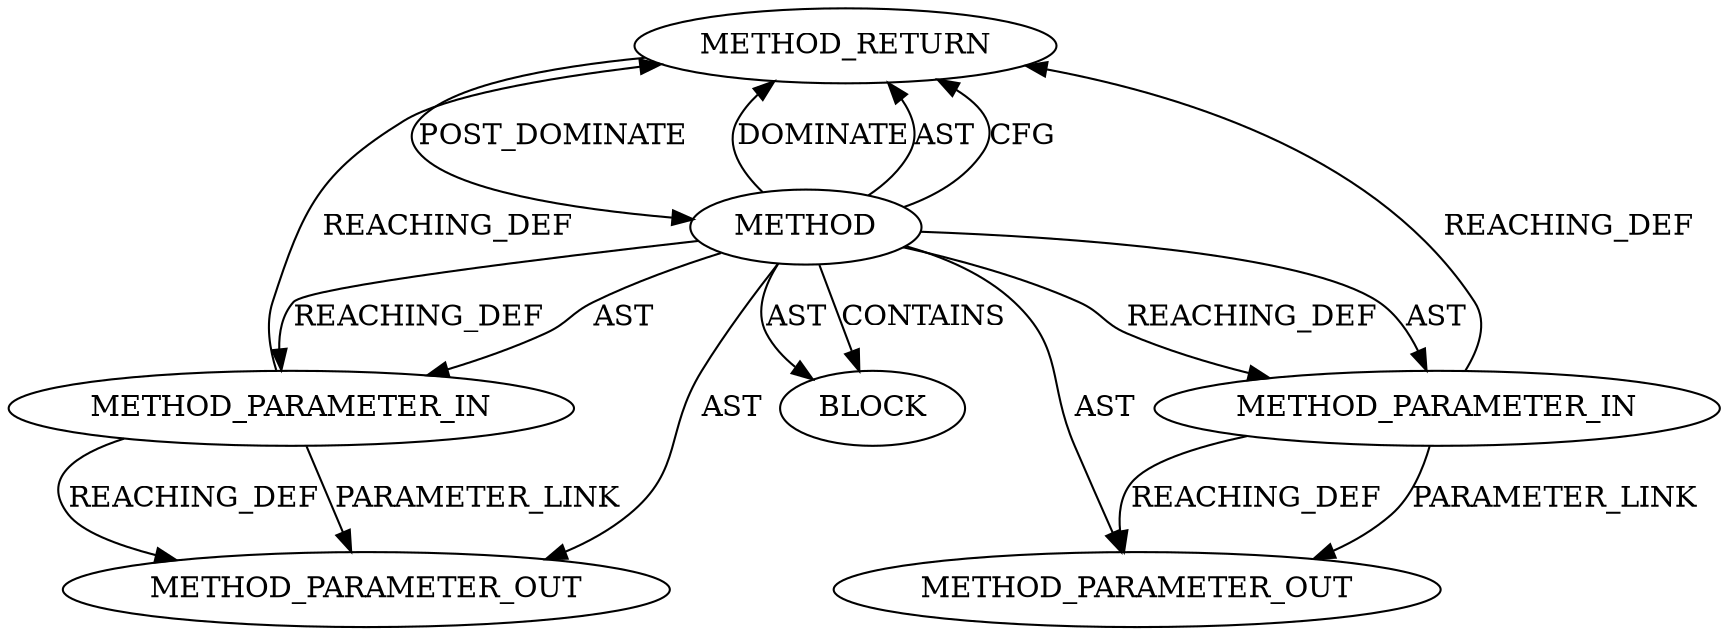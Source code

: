digraph {
  25248 [label=METHOD_RETURN ORDER=2 CODE="RET" TYPE_FULL_NAME="ANY" EVALUATION_STRATEGY="BY_VALUE"]
  25247 [label=BLOCK ORDER=1 ARGUMENT_INDEX=1 CODE="<empty>" TYPE_FULL_NAME="ANY"]
  25244 [label=METHOD AST_PARENT_TYPE="NAMESPACE_BLOCK" AST_PARENT_FULL_NAME="<global>" ORDER=0 CODE="<empty>" FULL_NAME="<operator>.indirectIndexAccess" IS_EXTERNAL=true FILENAME="<empty>" SIGNATURE="" NAME="<operator>.indirectIndexAccess"]
  27102 [label=METHOD_PARAMETER_OUT ORDER=2 CODE="p2" IS_VARIADIC=false TYPE_FULL_NAME="ANY" EVALUATION_STRATEGY="BY_VALUE" INDEX=2 NAME="p2"]
  25245 [label=METHOD_PARAMETER_IN ORDER=1 CODE="p1" IS_VARIADIC=false TYPE_FULL_NAME="ANY" EVALUATION_STRATEGY="BY_VALUE" INDEX=1 NAME="p1"]
  27101 [label=METHOD_PARAMETER_OUT ORDER=1 CODE="p1" IS_VARIADIC=false TYPE_FULL_NAME="ANY" EVALUATION_STRATEGY="BY_VALUE" INDEX=1 NAME="p1"]
  25246 [label=METHOD_PARAMETER_IN ORDER=2 CODE="p2" IS_VARIADIC=false TYPE_FULL_NAME="ANY" EVALUATION_STRATEGY="BY_VALUE" INDEX=2 NAME="p2"]
  25246 -> 27102 [label=REACHING_DEF VARIABLE="p2"]
  25246 -> 27102 [label=PARAMETER_LINK ]
  25246 -> 25248 [label=REACHING_DEF VARIABLE="p2"]
  25248 -> 25244 [label=POST_DOMINATE ]
  25244 -> 27101 [label=AST ]
  25244 -> 25245 [label=REACHING_DEF VARIABLE=""]
  25244 -> 25248 [label=DOMINATE ]
  25244 -> 25248 [label=AST ]
  25244 -> 25246 [label=REACHING_DEF VARIABLE=""]
  25245 -> 27101 [label=PARAMETER_LINK ]
  25244 -> 25248 [label=CFG ]
  25245 -> 27101 [label=REACHING_DEF VARIABLE="p1"]
  25244 -> 25246 [label=AST ]
  25244 -> 25247 [label=CONTAINS ]
  25244 -> 25245 [label=AST ]
  25244 -> 25247 [label=AST ]
  25245 -> 25248 [label=REACHING_DEF VARIABLE="p1"]
  25244 -> 27102 [label=AST ]
}
